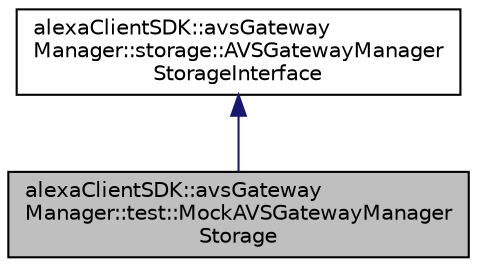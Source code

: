 digraph "alexaClientSDK::avsGatewayManager::test::MockAVSGatewayManagerStorage"
{
  edge [fontname="Helvetica",fontsize="10",labelfontname="Helvetica",labelfontsize="10"];
  node [fontname="Helvetica",fontsize="10",shape=record];
  Node2 [label="alexaClientSDK::avsGateway\lManager::test::MockAVSGatewayManager\lStorage",height=0.2,width=0.4,color="black", fillcolor="grey75", style="filled", fontcolor="black"];
  Node3 -> Node2 [dir="back",color="midnightblue",fontsize="10",style="solid",fontname="Helvetica"];
  Node3 [label="alexaClientSDK::avsGateway\lManager::storage::AVSGatewayManager\lStorageInterface",height=0.2,width=0.4,color="black", fillcolor="white", style="filled",URL="$classalexa_client_s_d_k_1_1avs_gateway_manager_1_1storage_1_1_a_v_s_gateway_manager_storage_interface.html"];
}
